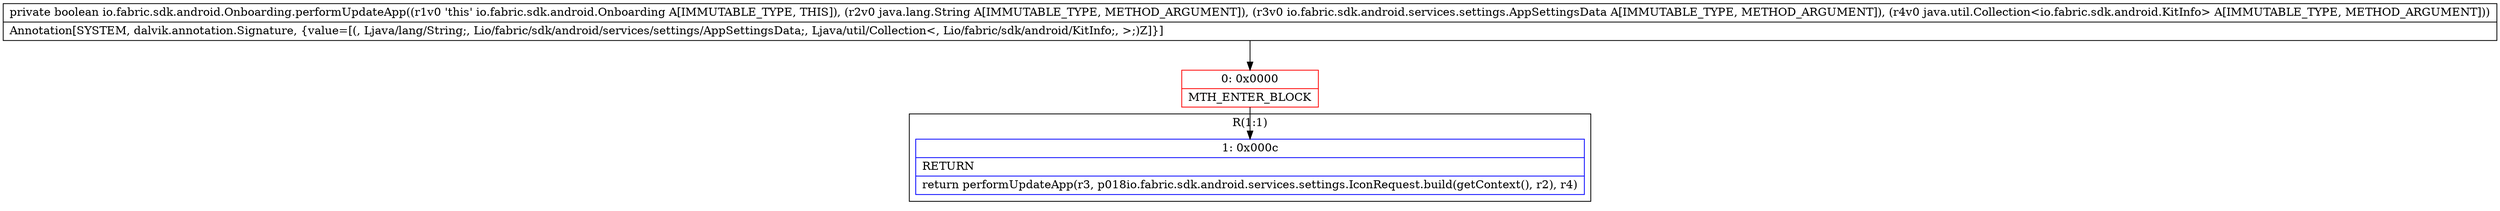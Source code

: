 digraph "CFG forio.fabric.sdk.android.Onboarding.performUpdateApp(Ljava\/lang\/String;Lio\/fabric\/sdk\/android\/services\/settings\/AppSettingsData;Ljava\/util\/Collection;)Z" {
subgraph cluster_Region_59020968 {
label = "R(1:1)";
node [shape=record,color=blue];
Node_1 [shape=record,label="{1\:\ 0x000c|RETURN\l|return performUpdateApp(r3, p018io.fabric.sdk.android.services.settings.IconRequest.build(getContext(), r2), r4)\l}"];
}
Node_0 [shape=record,color=red,label="{0\:\ 0x0000|MTH_ENTER_BLOCK\l}"];
MethodNode[shape=record,label="{private boolean io.fabric.sdk.android.Onboarding.performUpdateApp((r1v0 'this' io.fabric.sdk.android.Onboarding A[IMMUTABLE_TYPE, THIS]), (r2v0 java.lang.String A[IMMUTABLE_TYPE, METHOD_ARGUMENT]), (r3v0 io.fabric.sdk.android.services.settings.AppSettingsData A[IMMUTABLE_TYPE, METHOD_ARGUMENT]), (r4v0 java.util.Collection\<io.fabric.sdk.android.KitInfo\> A[IMMUTABLE_TYPE, METHOD_ARGUMENT]))  | Annotation[SYSTEM, dalvik.annotation.Signature, \{value=[(, Ljava\/lang\/String;, Lio\/fabric\/sdk\/android\/services\/settings\/AppSettingsData;, Ljava\/util\/Collection\<, Lio\/fabric\/sdk\/android\/KitInfo;, \>;)Z]\}]\l}"];
MethodNode -> Node_0;
Node_0 -> Node_1;
}

